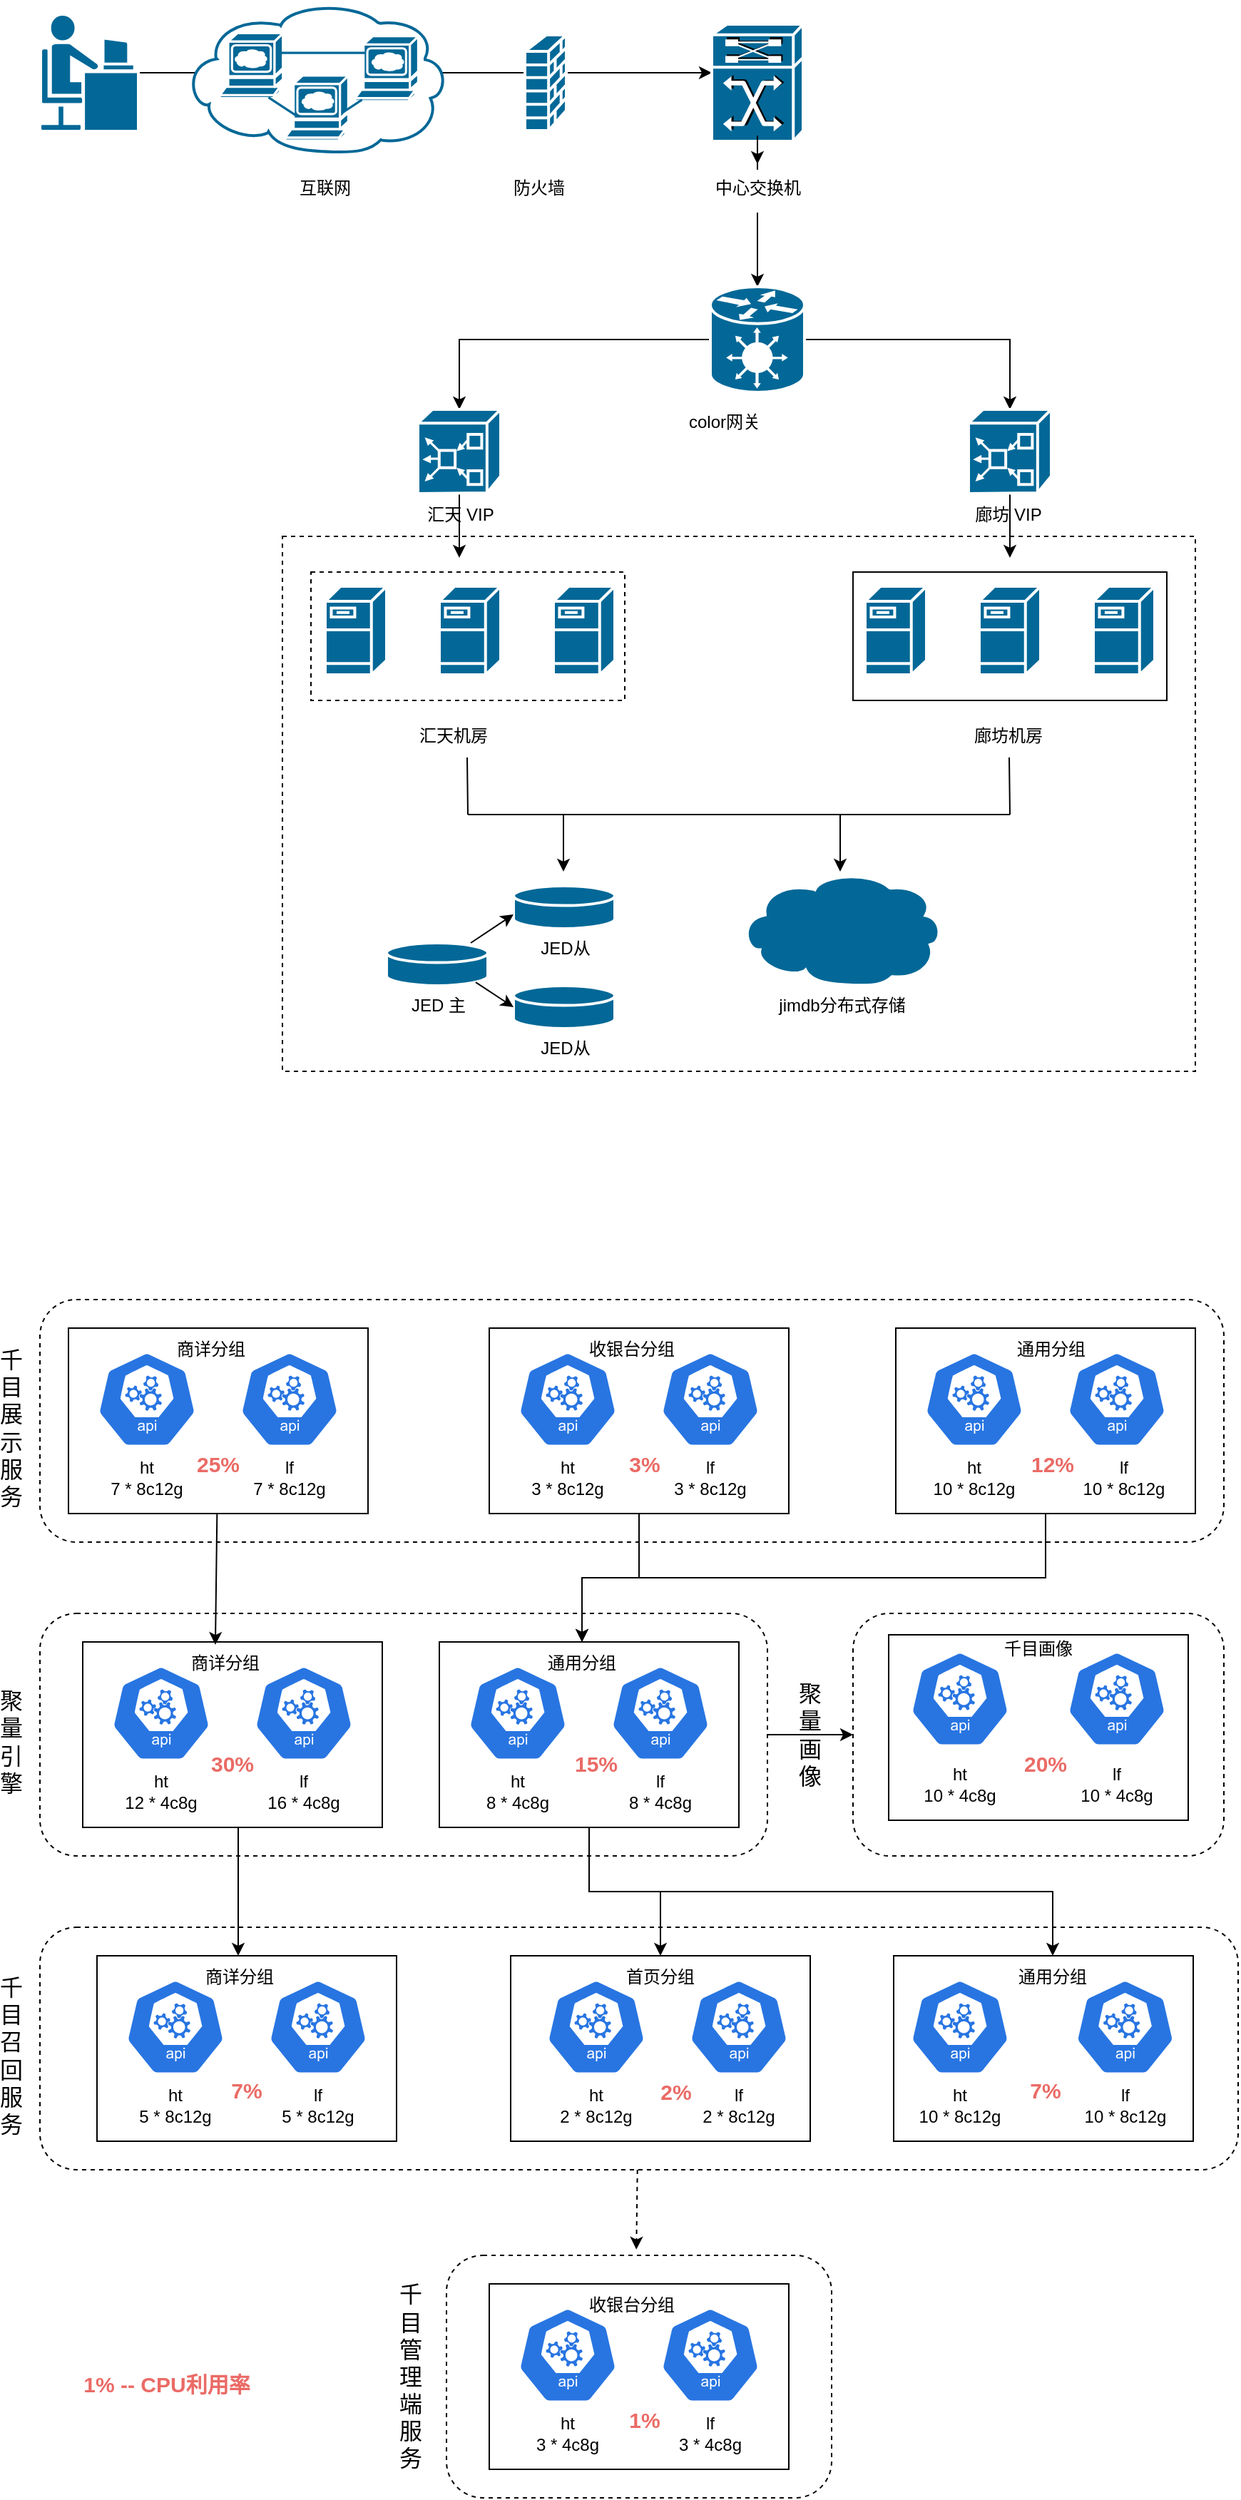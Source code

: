 <mxfile version="21.2.9" type="github">
  <diagram name="Page-1" id="c37626ed-c26b-45fb-9056-f9ebc6bb27b6">
    <mxGraphModel dx="1469" dy="1163" grid="0" gridSize="10" guides="1" tooltips="1" connect="1" arrows="1" fold="1" page="0" pageScale="1" pageWidth="1100" pageHeight="850" background="none" math="0" shadow="0">
      <root>
        <mxCell id="0" />
        <mxCell id="1" parent="0" />
        <mxCell id="MCgFcvEC0Mh5pphg1HhB-17" value="" style="rounded=1;whiteSpace=wrap;html=1;dashed=1;" vertex="1" parent="1">
          <mxGeometry x="130" y="950" width="830" height="170" as="geometry" />
        </mxCell>
        <mxCell id="lvLueSte9KzbTm47bmVn-60" style="edgeStyle=orthogonalEdgeStyle;rounded=0;orthogonalLoop=1;jettySize=auto;html=1;entryX=0;entryY=0.415;entryDx=0;entryDy=0;entryPerimeter=0;" parent="1" source="lvLueSte9KzbTm47bmVn-59" target="lvLueSte9KzbTm47bmVn-4" edge="1">
          <mxGeometry relative="1" as="geometry" />
        </mxCell>
        <mxCell id="lvLueSte9KzbTm47bmVn-35" value="" style="rounded=0;whiteSpace=wrap;html=1;dashed=1;" parent="1" vertex="1">
          <mxGeometry x="300" y="415" width="640" height="375" as="geometry" />
        </mxCell>
        <mxCell id="lvLueSte9KzbTm47bmVn-14" value="" style="rounded=0;whiteSpace=wrap;html=1;dashed=1;" parent="1" vertex="1">
          <mxGeometry x="320" y="440" width="220" height="90" as="geometry" />
        </mxCell>
        <mxCell id="lvLueSte9KzbTm47bmVn-3" value="" style="shape=mxgraph.cisco.security.firewall;sketch=0;html=1;pointerEvents=1;dashed=0;fillColor=#036897;strokeColor=#ffffff;strokeWidth=2;verticalLabelPosition=bottom;verticalAlign=top;align=center;outlineConnect=0;" parent="1" vertex="1">
          <mxGeometry x="470" y="63.5" width="29" height="67" as="geometry" />
        </mxCell>
        <mxCell id="lvLueSte9KzbTm47bmVn-6" style="edgeStyle=orthogonalEdgeStyle;rounded=0;orthogonalLoop=1;jettySize=auto;html=1;exitX=0.5;exitY=1;exitDx=0;exitDy=0;exitPerimeter=0;" parent="1" source="lvLueSte9KzbTm47bmVn-57" target="lvLueSte9KzbTm47bmVn-5" edge="1">
          <mxGeometry relative="1" as="geometry">
            <mxPoint x="779" y="141" as="sourcePoint" />
          </mxGeometry>
        </mxCell>
        <mxCell id="lvLueSte9KzbTm47bmVn-4" value="" style="shape=mxgraph.cisco.routers.atm_tag_switch_router;sketch=0;html=1;pointerEvents=1;dashed=0;fillColor=#036897;strokeColor=#ffffff;strokeWidth=2;verticalLabelPosition=bottom;verticalAlign=top;align=center;outlineConnect=0;" parent="1" vertex="1">
          <mxGeometry x="601" y="56" width="64" height="82" as="geometry" />
        </mxCell>
        <mxCell id="lvLueSte9KzbTm47bmVn-13" style="edgeStyle=orthogonalEdgeStyle;rounded=0;orthogonalLoop=1;jettySize=auto;html=1;entryX=0.5;entryY=0;entryDx=0;entryDy=0;entryPerimeter=0;" parent="1" source="lvLueSte9KzbTm47bmVn-5" target="lvLueSte9KzbTm47bmVn-12" edge="1">
          <mxGeometry relative="1" as="geometry" />
        </mxCell>
        <mxCell id="lvLueSte9KzbTm47bmVn-24" style="edgeStyle=orthogonalEdgeStyle;rounded=0;orthogonalLoop=1;jettySize=auto;html=1;exitX=1;exitY=0.5;exitDx=0;exitDy=0;exitPerimeter=0;" parent="1" source="lvLueSte9KzbTm47bmVn-5" target="lvLueSte9KzbTm47bmVn-23" edge="1">
          <mxGeometry relative="1" as="geometry" />
        </mxCell>
        <mxCell id="lvLueSte9KzbTm47bmVn-5" value="" style="shape=mxgraph.cisco.hubs_and_gateways.generic_gateway;sketch=0;html=1;pointerEvents=1;dashed=0;fillColor=#036897;strokeColor=#ffffff;strokeWidth=2;verticalLabelPosition=bottom;verticalAlign=top;align=center;outlineConnect=0;" parent="1" vertex="1">
          <mxGeometry x="600" y="240" width="66" height="74" as="geometry" />
        </mxCell>
        <mxCell id="lvLueSte9KzbTm47bmVn-7" value="" style="shape=mxgraph.cisco.servers.fileserver;sketch=0;html=1;pointerEvents=1;dashed=0;fillColor=#036897;strokeColor=#ffffff;strokeWidth=2;verticalLabelPosition=bottom;verticalAlign=top;align=center;outlineConnect=0;" parent="1" vertex="1">
          <mxGeometry x="410" y="450" width="43" height="62" as="geometry" />
        </mxCell>
        <mxCell id="lvLueSte9KzbTm47bmVn-8" value="" style="shape=mxgraph.cisco.servers.fileserver;sketch=0;html=1;pointerEvents=1;dashed=0;fillColor=#036897;strokeColor=#ffffff;strokeWidth=2;verticalLabelPosition=bottom;verticalAlign=top;align=center;outlineConnect=0;" parent="1" vertex="1">
          <mxGeometry x="490" y="450" width="43" height="62" as="geometry" />
        </mxCell>
        <mxCell id="lvLueSte9KzbTm47bmVn-26" style="edgeStyle=orthogonalEdgeStyle;rounded=0;orthogonalLoop=1;jettySize=auto;html=1;" parent="1" source="lvLueSte9KzbTm47bmVn-12" edge="1">
          <mxGeometry relative="1" as="geometry">
            <mxPoint x="424" y="430" as="targetPoint" />
          </mxGeometry>
        </mxCell>
        <mxCell id="lvLueSte9KzbTm47bmVn-12" value="" style="shape=mxgraph.cisco.hubs_and_gateways.mas_gateway;sketch=0;html=1;pointerEvents=1;dashed=0;fillColor=#036897;strokeColor=#ffffff;strokeWidth=2;verticalLabelPosition=bottom;verticalAlign=top;align=center;outlineConnect=0;" parent="1" vertex="1">
          <mxGeometry x="395" y="326" width="58" height="59" as="geometry" />
        </mxCell>
        <mxCell id="lvLueSte9KzbTm47bmVn-17" value="" style="shape=mxgraph.cisco.servers.fileserver;sketch=0;html=1;pointerEvents=1;dashed=0;fillColor=#036897;strokeColor=#ffffff;strokeWidth=2;verticalLabelPosition=bottom;verticalAlign=top;align=center;outlineConnect=0;" parent="1" vertex="1">
          <mxGeometry x="330" y="450" width="43" height="62" as="geometry" />
        </mxCell>
        <mxCell id="lvLueSte9KzbTm47bmVn-18" value="" style="rounded=0;whiteSpace=wrap;html=1;" parent="1" vertex="1">
          <mxGeometry x="700" y="440" width="220" height="90" as="geometry" />
        </mxCell>
        <mxCell id="lvLueSte9KzbTm47bmVn-19" value="" style="shape=mxgraph.cisco.servers.fileserver;sketch=0;html=1;pointerEvents=1;dashed=0;fillColor=#036897;strokeColor=#ffffff;strokeWidth=2;verticalLabelPosition=bottom;verticalAlign=top;align=center;outlineConnect=0;" parent="1" vertex="1">
          <mxGeometry x="788.5" y="450" width="43" height="62" as="geometry" />
        </mxCell>
        <mxCell id="lvLueSte9KzbTm47bmVn-20" value="" style="shape=mxgraph.cisco.servers.fileserver;sketch=0;html=1;pointerEvents=1;dashed=0;fillColor=#036897;strokeColor=#ffffff;strokeWidth=2;verticalLabelPosition=bottom;verticalAlign=top;align=center;outlineConnect=0;" parent="1" vertex="1">
          <mxGeometry x="868.5" y="450" width="43" height="62" as="geometry" />
        </mxCell>
        <mxCell id="lvLueSte9KzbTm47bmVn-21" value="" style="shape=mxgraph.cisco.servers.fileserver;sketch=0;html=1;pointerEvents=1;dashed=0;fillColor=#036897;strokeColor=#ffffff;strokeWidth=2;verticalLabelPosition=bottom;verticalAlign=top;align=center;outlineConnect=0;" parent="1" vertex="1">
          <mxGeometry x="708.5" y="450" width="43" height="62" as="geometry" />
        </mxCell>
        <mxCell id="lvLueSte9KzbTm47bmVn-27" style="edgeStyle=orthogonalEdgeStyle;rounded=0;orthogonalLoop=1;jettySize=auto;html=1;exitX=0.5;exitY=1;exitDx=0;exitDy=0;exitPerimeter=0;" parent="1" source="lvLueSte9KzbTm47bmVn-23" edge="1">
          <mxGeometry relative="1" as="geometry">
            <mxPoint x="810" y="430" as="targetPoint" />
          </mxGeometry>
        </mxCell>
        <mxCell id="lvLueSte9KzbTm47bmVn-23" value="" style="shape=mxgraph.cisco.hubs_and_gateways.mas_gateway;sketch=0;html=1;pointerEvents=1;dashed=0;fillColor=#036897;strokeColor=#ffffff;strokeWidth=2;verticalLabelPosition=bottom;verticalAlign=top;align=center;outlineConnect=0;" parent="1" vertex="1">
          <mxGeometry x="781" y="326" width="58" height="59" as="geometry" />
        </mxCell>
        <mxCell id="lvLueSte9KzbTm47bmVn-30" value="color网关" style="text;html=1;strokeColor=none;fillColor=none;align=center;verticalAlign=middle;whiteSpace=wrap;rounded=0;" parent="1" vertex="1">
          <mxGeometry x="580" y="320" width="60" height="30" as="geometry" />
        </mxCell>
        <mxCell id="lvLueSte9KzbTm47bmVn-31" value="汇天 VIP" style="text;html=1;strokeColor=none;fillColor=none;align=center;verticalAlign=middle;whiteSpace=wrap;rounded=0;" parent="1" vertex="1">
          <mxGeometry x="395" y="385" width="60" height="30" as="geometry" />
        </mxCell>
        <mxCell id="lvLueSte9KzbTm47bmVn-32" value="廊坊 VIP" style="text;html=1;strokeColor=none;fillColor=none;align=center;verticalAlign=middle;whiteSpace=wrap;rounded=0;" parent="1" vertex="1">
          <mxGeometry x="779" y="385" width="60" height="30" as="geometry" />
        </mxCell>
        <mxCell id="lvLueSte9KzbTm47bmVn-33" value="汇天机房" style="text;html=1;strokeColor=none;fillColor=none;align=center;verticalAlign=middle;whiteSpace=wrap;rounded=0;" parent="1" vertex="1">
          <mxGeometry x="390" y="540" width="60" height="30" as="geometry" />
        </mxCell>
        <mxCell id="lvLueSte9KzbTm47bmVn-34" value="廊坊机房" style="text;html=1;strokeColor=none;fillColor=none;align=center;verticalAlign=middle;whiteSpace=wrap;rounded=0;" parent="1" vertex="1">
          <mxGeometry x="779" y="540" width="60" height="30" as="geometry" />
        </mxCell>
        <mxCell id="lvLueSte9KzbTm47bmVn-36" value="jimdb分布式存储" style="shape=mxgraph.cisco.storage.cloud;sketch=0;html=1;pointerEvents=1;dashed=0;fillColor=#036897;strokeColor=#ffffff;strokeWidth=2;verticalLabelPosition=bottom;verticalAlign=top;align=center;outlineConnect=0;" parent="1" vertex="1">
          <mxGeometry x="620" y="650" width="143" height="80" as="geometry" />
        </mxCell>
        <mxCell id="lvLueSte9KzbTm47bmVn-37" value="JED 主" style="shape=mxgraph.cisco.storage.relational_database;sketch=0;html=1;pointerEvents=1;dashed=0;fillColor=#036897;strokeColor=#ffffff;strokeWidth=2;verticalLabelPosition=bottom;verticalAlign=top;align=center;outlineConnect=0;" parent="1" vertex="1">
          <mxGeometry x="373" y="700" width="71" height="30" as="geometry" />
        </mxCell>
        <mxCell id="lvLueSte9KzbTm47bmVn-38" value="JED从" style="shape=mxgraph.cisco.storage.relational_database;sketch=0;html=1;pointerEvents=1;dashed=0;fillColor=#036897;strokeColor=#ffffff;strokeWidth=2;verticalLabelPosition=bottom;verticalAlign=top;align=center;outlineConnect=0;" parent="1" vertex="1">
          <mxGeometry x="462" y="660" width="71" height="30" as="geometry" />
        </mxCell>
        <mxCell id="lvLueSte9KzbTm47bmVn-39" value="JED从" style="shape=mxgraph.cisco.storage.relational_database;sketch=0;html=1;pointerEvents=1;dashed=0;fillColor=#036897;strokeColor=#ffffff;strokeWidth=2;verticalLabelPosition=bottom;verticalAlign=top;align=center;outlineConnect=0;" parent="1" vertex="1">
          <mxGeometry x="462" y="730" width="71" height="30" as="geometry" />
        </mxCell>
        <mxCell id="lvLueSte9KzbTm47bmVn-42" value="" style="endArrow=classic;html=1;rounded=0;" parent="1" edge="1">
          <mxGeometry width="50" height="50" relative="1" as="geometry">
            <mxPoint x="432" y="700" as="sourcePoint" />
            <mxPoint x="462" y="680" as="targetPoint" />
          </mxGeometry>
        </mxCell>
        <mxCell id="lvLueSte9KzbTm47bmVn-43" value="" style="endArrow=classic;html=1;rounded=0;entryX=0;entryY=0.5;entryDx=0;entryDy=0;entryPerimeter=0;exitX=0.88;exitY=0.92;exitDx=0;exitDy=0;exitPerimeter=0;" parent="1" source="lvLueSte9KzbTm47bmVn-37" target="lvLueSte9KzbTm47bmVn-39" edge="1">
          <mxGeometry width="50" height="50" relative="1" as="geometry">
            <mxPoint x="442" y="710" as="sourcePoint" />
            <mxPoint x="472" y="690" as="targetPoint" />
          </mxGeometry>
        </mxCell>
        <mxCell id="lvLueSte9KzbTm47bmVn-46" value="" style="endArrow=none;html=1;rounded=0;" parent="1" edge="1">
          <mxGeometry width="50" height="50" relative="1" as="geometry">
            <mxPoint x="430" y="610" as="sourcePoint" />
            <mxPoint x="810" y="610" as="targetPoint" />
          </mxGeometry>
        </mxCell>
        <mxCell id="lvLueSte9KzbTm47bmVn-47" value="" style="endArrow=none;html=1;rounded=0;" parent="1" edge="1">
          <mxGeometry width="50" height="50" relative="1" as="geometry">
            <mxPoint x="430" y="610" as="sourcePoint" />
            <mxPoint x="429.5" y="570" as="targetPoint" />
          </mxGeometry>
        </mxCell>
        <mxCell id="lvLueSte9KzbTm47bmVn-48" value="" style="endArrow=none;html=1;rounded=0;" parent="1" edge="1">
          <mxGeometry width="50" height="50" relative="1" as="geometry">
            <mxPoint x="810" y="610" as="sourcePoint" />
            <mxPoint x="809.5" y="570" as="targetPoint" />
          </mxGeometry>
        </mxCell>
        <mxCell id="lvLueSte9KzbTm47bmVn-49" value="" style="endArrow=classic;html=1;rounded=0;" parent="1" edge="1">
          <mxGeometry width="50" height="50" relative="1" as="geometry">
            <mxPoint x="497" y="610" as="sourcePoint" />
            <mxPoint x="497" y="650" as="targetPoint" />
          </mxGeometry>
        </mxCell>
        <mxCell id="lvLueSte9KzbTm47bmVn-51" value="" style="endArrow=classic;html=1;rounded=0;" parent="1" edge="1">
          <mxGeometry width="50" height="50" relative="1" as="geometry">
            <mxPoint x="691" y="610" as="sourcePoint" />
            <mxPoint x="691" y="650" as="targetPoint" />
          </mxGeometry>
        </mxCell>
        <mxCell id="lvLueSte9KzbTm47bmVn-52" value="" style="shape=mxgraph.cisco.storage.web_cluster;sketch=0;html=1;pointerEvents=1;dashed=0;fillColor=#036897;strokeColor=#ffffff;strokeWidth=2;verticalLabelPosition=bottom;verticalAlign=top;align=center;outlineConnect=0;" parent="1" vertex="1">
          <mxGeometry x="230" y="40" width="186" height="106" as="geometry" />
        </mxCell>
        <mxCell id="lvLueSte9KzbTm47bmVn-55" value="互联网" style="text;html=1;strokeColor=none;fillColor=none;align=center;verticalAlign=middle;whiteSpace=wrap;rounded=0;" parent="1" vertex="1">
          <mxGeometry x="300" y="156" width="60" height="30" as="geometry" />
        </mxCell>
        <mxCell id="lvLueSte9KzbTm47bmVn-56" value="防火墙" style="text;html=1;strokeColor=none;fillColor=none;align=center;verticalAlign=middle;whiteSpace=wrap;rounded=0;" parent="1" vertex="1">
          <mxGeometry x="450" y="156" width="60" height="30" as="geometry" />
        </mxCell>
        <mxCell id="lvLueSte9KzbTm47bmVn-58" value="" style="edgeStyle=orthogonalEdgeStyle;rounded=0;orthogonalLoop=1;jettySize=auto;html=1;exitX=0.5;exitY=1;exitDx=0;exitDy=0;exitPerimeter=0;" parent="1" source="lvLueSte9KzbTm47bmVn-4" target="lvLueSte9KzbTm47bmVn-57" edge="1">
          <mxGeometry relative="1" as="geometry">
            <mxPoint x="633" y="138" as="sourcePoint" />
            <mxPoint x="633" y="240" as="targetPoint" />
          </mxGeometry>
        </mxCell>
        <mxCell id="lvLueSte9KzbTm47bmVn-57" value="中心交换机" style="text;html=1;strokeColor=none;fillColor=none;align=center;verticalAlign=middle;whiteSpace=wrap;rounded=0;" parent="1" vertex="1">
          <mxGeometry x="574.5" y="154" width="117" height="34" as="geometry" />
        </mxCell>
        <mxCell id="lvLueSte9KzbTm47bmVn-59" value="" style="shape=mxgraph.cisco.people.androgenous_person;sketch=0;html=1;pointerEvents=1;dashed=0;fillColor=#036897;strokeColor=#ffffff;strokeWidth=2;verticalLabelPosition=bottom;verticalAlign=top;align=center;outlineConnect=0;" parent="1" vertex="1">
          <mxGeometry x="130" y="49" width="69" height="82" as="geometry" />
        </mxCell>
        <mxCell id="a0uFh7iPqrULMJtmAxZd-1" value="" style="rounded=0;whiteSpace=wrap;html=1;" parent="1" vertex="1">
          <mxGeometry x="150" y="970" width="210" height="130" as="geometry" />
        </mxCell>
        <mxCell id="a0uFh7iPqrULMJtmAxZd-4" value="商详分组" style="text;html=1;strokeColor=none;fillColor=none;align=center;verticalAlign=middle;whiteSpace=wrap;rounded=0;" parent="1" vertex="1">
          <mxGeometry x="220" y="970" width="60" height="30" as="geometry" />
        </mxCell>
        <mxCell id="a0uFh7iPqrULMJtmAxZd-7" value="" style="sketch=0;html=1;dashed=0;whitespace=wrap;fillColor=#2875E2;strokeColor=#ffffff;points=[[0.005,0.63,0],[0.1,0.2,0],[0.9,0.2,0],[0.5,0,0],[0.995,0.63,0],[0.72,0.99,0],[0.5,1,0],[0.28,0.99,0]];verticalLabelPosition=bottom;align=center;verticalAlign=top;shape=mxgraph.kubernetes.icon;prIcon=api" parent="1" vertex="1">
          <mxGeometry x="170" y="980" width="70" height="80" as="geometry" />
        </mxCell>
        <mxCell id="a0uFh7iPqrULMJtmAxZd-11" value="" style="sketch=0;html=1;dashed=0;whitespace=wrap;fillColor=#2875E2;strokeColor=#ffffff;points=[[0.005,0.63,0],[0.1,0.2,0],[0.9,0.2,0],[0.5,0,0],[0.995,0.63,0],[0.72,0.99,0],[0.5,1,0],[0.28,0.99,0]];verticalLabelPosition=bottom;align=center;verticalAlign=top;shape=mxgraph.kubernetes.icon;prIcon=api" parent="1" vertex="1">
          <mxGeometry x="270" y="980" width="70" height="80" as="geometry" />
        </mxCell>
        <mxCell id="MCgFcvEC0Mh5pphg1HhB-2" value="ht&lt;br&gt;7 * 8c12g" style="text;html=1;strokeColor=none;fillColor=none;align=center;verticalAlign=middle;whiteSpace=wrap;rounded=0;" vertex="1" parent="1">
          <mxGeometry x="170" y="1060" width="70" height="30" as="geometry" />
        </mxCell>
        <mxCell id="MCgFcvEC0Mh5pphg1HhB-3" value="lf&lt;br&gt;7 * 8c12g" style="text;html=1;strokeColor=none;fillColor=none;align=center;verticalAlign=middle;whiteSpace=wrap;rounded=0;" vertex="1" parent="1">
          <mxGeometry x="270" y="1060" width="70" height="30" as="geometry" />
        </mxCell>
        <mxCell id="MCgFcvEC0Mh5pphg1HhB-4" value="" style="rounded=0;whiteSpace=wrap;html=1;" vertex="1" parent="1">
          <mxGeometry x="445" y="970" width="210" height="130" as="geometry" />
        </mxCell>
        <mxCell id="MCgFcvEC0Mh5pphg1HhB-6" value="" style="sketch=0;html=1;dashed=0;whitespace=wrap;fillColor=#2875E2;strokeColor=#ffffff;points=[[0.005,0.63,0],[0.1,0.2,0],[0.9,0.2,0],[0.5,0,0],[0.995,0.63,0],[0.72,0.99,0],[0.5,1,0],[0.28,0.99,0]];verticalLabelPosition=bottom;align=center;verticalAlign=top;shape=mxgraph.kubernetes.icon;prIcon=api" vertex="1" parent="1">
          <mxGeometry x="465" y="980" width="70" height="80" as="geometry" />
        </mxCell>
        <mxCell id="MCgFcvEC0Mh5pphg1HhB-7" value="" style="sketch=0;html=1;dashed=0;whitespace=wrap;fillColor=#2875E2;strokeColor=#ffffff;points=[[0.005,0.63,0],[0.1,0.2,0],[0.9,0.2,0],[0.5,0,0],[0.995,0.63,0],[0.72,0.99,0],[0.5,1,0],[0.28,0.99,0]];verticalLabelPosition=bottom;align=center;verticalAlign=top;shape=mxgraph.kubernetes.icon;prIcon=api" vertex="1" parent="1">
          <mxGeometry x="565" y="980" width="70" height="80" as="geometry" />
        </mxCell>
        <mxCell id="MCgFcvEC0Mh5pphg1HhB-8" value="ht&lt;br&gt;3 * 8c12g" style="text;html=1;strokeColor=none;fillColor=none;align=center;verticalAlign=middle;whiteSpace=wrap;rounded=0;" vertex="1" parent="1">
          <mxGeometry x="465" y="1060" width="70" height="30" as="geometry" />
        </mxCell>
        <mxCell id="MCgFcvEC0Mh5pphg1HhB-9" value="lf&lt;br&gt;3 * 8c12g" style="text;html=1;strokeColor=none;fillColor=none;align=center;verticalAlign=middle;whiteSpace=wrap;rounded=0;" vertex="1" parent="1">
          <mxGeometry x="565" y="1060" width="70" height="30" as="geometry" />
        </mxCell>
        <mxCell id="MCgFcvEC0Mh5pphg1HhB-10" value="" style="rounded=0;whiteSpace=wrap;html=1;" vertex="1" parent="1">
          <mxGeometry x="730" y="970" width="210" height="130" as="geometry" />
        </mxCell>
        <mxCell id="MCgFcvEC0Mh5pphg1HhB-11" value="通用分组" style="text;html=1;strokeColor=none;fillColor=none;align=center;verticalAlign=middle;whiteSpace=wrap;rounded=0;" vertex="1" parent="1">
          <mxGeometry x="808.5" y="970" width="60" height="30" as="geometry" />
        </mxCell>
        <mxCell id="MCgFcvEC0Mh5pphg1HhB-12" value="" style="sketch=0;html=1;dashed=0;whitespace=wrap;fillColor=#2875E2;strokeColor=#ffffff;points=[[0.005,0.63,0],[0.1,0.2,0],[0.9,0.2,0],[0.5,0,0],[0.995,0.63,0],[0.72,0.99,0],[0.5,1,0],[0.28,0.99,0]];verticalLabelPosition=bottom;align=center;verticalAlign=top;shape=mxgraph.kubernetes.icon;prIcon=api" vertex="1" parent="1">
          <mxGeometry x="750" y="980" width="70" height="80" as="geometry" />
        </mxCell>
        <mxCell id="MCgFcvEC0Mh5pphg1HhB-13" value="" style="sketch=0;html=1;dashed=0;whitespace=wrap;fillColor=#2875E2;strokeColor=#ffffff;points=[[0.005,0.63,0],[0.1,0.2,0],[0.9,0.2,0],[0.5,0,0],[0.995,0.63,0],[0.72,0.99,0],[0.5,1,0],[0.28,0.99,0]];verticalLabelPosition=bottom;align=center;verticalAlign=top;shape=mxgraph.kubernetes.icon;prIcon=api" vertex="1" parent="1">
          <mxGeometry x="850" y="980" width="70" height="80" as="geometry" />
        </mxCell>
        <mxCell id="MCgFcvEC0Mh5pphg1HhB-14" value="ht&lt;br&gt;10 * 8c12g" style="text;html=1;strokeColor=none;fillColor=none;align=center;verticalAlign=middle;whiteSpace=wrap;rounded=0;" vertex="1" parent="1">
          <mxGeometry x="750" y="1060" width="70" height="30" as="geometry" />
        </mxCell>
        <mxCell id="MCgFcvEC0Mh5pphg1HhB-15" value="lf&lt;br&gt;10 * 8c12g" style="text;html=1;strokeColor=none;fillColor=none;align=center;verticalAlign=middle;whiteSpace=wrap;rounded=0;" vertex="1" parent="1">
          <mxGeometry x="855" y="1060" width="70" height="30" as="geometry" />
        </mxCell>
        <mxCell id="MCgFcvEC0Mh5pphg1HhB-16" value="收银台分组" style="text;html=1;strokeColor=none;fillColor=none;align=center;verticalAlign=middle;whiteSpace=wrap;rounded=0;" vertex="1" parent="1">
          <mxGeometry x="510" y="970" width="70" height="30" as="geometry" />
        </mxCell>
        <mxCell id="MCgFcvEC0Mh5pphg1HhB-18" value="千目展示服务" style="text;html=1;strokeColor=none;fillColor=none;align=center;verticalAlign=middle;whiteSpace=wrap;rounded=0;fontSize=16;" vertex="1" parent="1">
          <mxGeometry x="110" y="980" height="120" as="geometry" />
        </mxCell>
        <mxCell id="MCgFcvEC0Mh5pphg1HhB-110" style="edgeStyle=orthogonalEdgeStyle;rounded=0;orthogonalLoop=1;jettySize=auto;html=1;entryX=0;entryY=0.5;entryDx=0;entryDy=0;" edge="1" parent="1" source="MCgFcvEC0Mh5pphg1HhB-19" target="MCgFcvEC0Mh5pphg1HhB-96">
          <mxGeometry relative="1" as="geometry" />
        </mxCell>
        <mxCell id="MCgFcvEC0Mh5pphg1HhB-19" value="" style="rounded=1;whiteSpace=wrap;html=1;dashed=1;" vertex="1" parent="1">
          <mxGeometry x="130" y="1170" width="510" height="170" as="geometry" />
        </mxCell>
        <mxCell id="MCgFcvEC0Mh5pphg1HhB-20" value="" style="rounded=0;whiteSpace=wrap;html=1;" vertex="1" parent="1">
          <mxGeometry x="160" y="1190" width="210" height="130" as="geometry" />
        </mxCell>
        <mxCell id="MCgFcvEC0Mh5pphg1HhB-21" value="商详分组" style="text;html=1;strokeColor=none;fillColor=none;align=center;verticalAlign=middle;whiteSpace=wrap;rounded=0;" vertex="1" parent="1">
          <mxGeometry x="230" y="1190" width="60" height="30" as="geometry" />
        </mxCell>
        <mxCell id="MCgFcvEC0Mh5pphg1HhB-22" value="" style="sketch=0;html=1;dashed=0;whitespace=wrap;fillColor=#2875E2;strokeColor=#ffffff;points=[[0.005,0.63,0],[0.1,0.2,0],[0.9,0.2,0],[0.5,0,0],[0.995,0.63,0],[0.72,0.99,0],[0.5,1,0],[0.28,0.99,0]];verticalLabelPosition=bottom;align=center;verticalAlign=top;shape=mxgraph.kubernetes.icon;prIcon=api" vertex="1" parent="1">
          <mxGeometry x="180" y="1200" width="70" height="80" as="geometry" />
        </mxCell>
        <mxCell id="MCgFcvEC0Mh5pphg1HhB-23" value="" style="sketch=0;html=1;dashed=0;whitespace=wrap;fillColor=#2875E2;strokeColor=#ffffff;points=[[0.005,0.63,0],[0.1,0.2,0],[0.9,0.2,0],[0.5,0,0],[0.995,0.63,0],[0.72,0.99,0],[0.5,1,0],[0.28,0.99,0]];verticalLabelPosition=bottom;align=center;verticalAlign=top;shape=mxgraph.kubernetes.icon;prIcon=api" vertex="1" parent="1">
          <mxGeometry x="280" y="1200" width="70" height="80" as="geometry" />
        </mxCell>
        <mxCell id="MCgFcvEC0Mh5pphg1HhB-24" value="ht&lt;br&gt;12 * 4c8g" style="text;html=1;strokeColor=none;fillColor=none;align=center;verticalAlign=middle;whiteSpace=wrap;rounded=0;" vertex="1" parent="1">
          <mxGeometry x="180" y="1280" width="70" height="30" as="geometry" />
        </mxCell>
        <mxCell id="MCgFcvEC0Mh5pphg1HhB-25" value="lf&lt;br&gt;16 * 4c8g" style="text;html=1;strokeColor=none;fillColor=none;align=center;verticalAlign=middle;whiteSpace=wrap;rounded=0;" vertex="1" parent="1">
          <mxGeometry x="280" y="1280" width="70" height="30" as="geometry" />
        </mxCell>
        <mxCell id="MCgFcvEC0Mh5pphg1HhB-31" value="" style="rounded=0;whiteSpace=wrap;html=1;" vertex="1" parent="1">
          <mxGeometry x="410" y="1190" width="210" height="130" as="geometry" />
        </mxCell>
        <mxCell id="MCgFcvEC0Mh5pphg1HhB-32" value="通用分组" style="text;html=1;strokeColor=none;fillColor=none;align=center;verticalAlign=middle;whiteSpace=wrap;rounded=0;" vertex="1" parent="1">
          <mxGeometry x="480" y="1190" width="60" height="30" as="geometry" />
        </mxCell>
        <mxCell id="MCgFcvEC0Mh5pphg1HhB-33" value="" style="sketch=0;html=1;dashed=0;whitespace=wrap;fillColor=#2875E2;strokeColor=#ffffff;points=[[0.005,0.63,0],[0.1,0.2,0],[0.9,0.2,0],[0.5,0,0],[0.995,0.63,0],[0.72,0.99,0],[0.5,1,0],[0.28,0.99,0]];verticalLabelPosition=bottom;align=center;verticalAlign=top;shape=mxgraph.kubernetes.icon;prIcon=api" vertex="1" parent="1">
          <mxGeometry x="430" y="1200" width="70" height="80" as="geometry" />
        </mxCell>
        <mxCell id="MCgFcvEC0Mh5pphg1HhB-34" value="" style="sketch=0;html=1;dashed=0;whitespace=wrap;fillColor=#2875E2;strokeColor=#ffffff;points=[[0.005,0.63,0],[0.1,0.2,0],[0.9,0.2,0],[0.5,0,0],[0.995,0.63,0],[0.72,0.99,0],[0.5,1,0],[0.28,0.99,0]];verticalLabelPosition=bottom;align=center;verticalAlign=top;shape=mxgraph.kubernetes.icon;prIcon=api" vertex="1" parent="1">
          <mxGeometry x="530" y="1200" width="70" height="80" as="geometry" />
        </mxCell>
        <mxCell id="MCgFcvEC0Mh5pphg1HhB-35" value="ht&lt;br&gt;8 * 4c8g" style="text;html=1;strokeColor=none;fillColor=none;align=center;verticalAlign=middle;whiteSpace=wrap;rounded=0;" vertex="1" parent="1">
          <mxGeometry x="430" y="1280" width="70" height="30" as="geometry" />
        </mxCell>
        <mxCell id="MCgFcvEC0Mh5pphg1HhB-36" value="lf&lt;br&gt;8 * 4c8g" style="text;html=1;strokeColor=none;fillColor=none;align=center;verticalAlign=middle;whiteSpace=wrap;rounded=0;" vertex="1" parent="1">
          <mxGeometry x="530" y="1280" width="70" height="30" as="geometry" />
        </mxCell>
        <mxCell id="MCgFcvEC0Mh5pphg1HhB-38" value="聚量引擎" style="text;html=1;strokeColor=none;fillColor=none;align=center;verticalAlign=middle;whiteSpace=wrap;rounded=0;fontSize=16;" vertex="1" parent="1">
          <mxGeometry x="110" y="1200" height="120" as="geometry" />
        </mxCell>
        <mxCell id="MCgFcvEC0Mh5pphg1HhB-111" style="rounded=0;orthogonalLoop=1;jettySize=auto;html=1;entryX=0.493;entryY=-0.024;entryDx=0;entryDy=0;entryPerimeter=0;dashed=1;" edge="1" parent="1" source="MCgFcvEC0Mh5pphg1HhB-39" target="MCgFcvEC0Mh5pphg1HhB-59">
          <mxGeometry relative="1" as="geometry" />
        </mxCell>
        <mxCell id="MCgFcvEC0Mh5pphg1HhB-39" value="" style="rounded=1;whiteSpace=wrap;html=1;dashed=1;" vertex="1" parent="1">
          <mxGeometry x="130" y="1390" width="840" height="170" as="geometry" />
        </mxCell>
        <mxCell id="MCgFcvEC0Mh5pphg1HhB-40" value="" style="rounded=0;whiteSpace=wrap;html=1;" vertex="1" parent="1">
          <mxGeometry x="170" y="1410" width="210" height="130" as="geometry" />
        </mxCell>
        <mxCell id="MCgFcvEC0Mh5pphg1HhB-41" value="商详分组" style="text;html=1;strokeColor=none;fillColor=none;align=center;verticalAlign=middle;whiteSpace=wrap;rounded=0;" vertex="1" parent="1">
          <mxGeometry x="240" y="1410" width="60" height="30" as="geometry" />
        </mxCell>
        <mxCell id="MCgFcvEC0Mh5pphg1HhB-42" value="" style="sketch=0;html=1;dashed=0;whitespace=wrap;fillColor=#2875E2;strokeColor=#ffffff;points=[[0.005,0.63,0],[0.1,0.2,0],[0.9,0.2,0],[0.5,0,0],[0.995,0.63,0],[0.72,0.99,0],[0.5,1,0],[0.28,0.99,0]];verticalLabelPosition=bottom;align=center;verticalAlign=top;shape=mxgraph.kubernetes.icon;prIcon=api" vertex="1" parent="1">
          <mxGeometry x="190" y="1420" width="70" height="80" as="geometry" />
        </mxCell>
        <mxCell id="MCgFcvEC0Mh5pphg1HhB-43" value="" style="sketch=0;html=1;dashed=0;whitespace=wrap;fillColor=#2875E2;strokeColor=#ffffff;points=[[0.005,0.63,0],[0.1,0.2,0],[0.9,0.2,0],[0.5,0,0],[0.995,0.63,0],[0.72,0.99,0],[0.5,1,0],[0.28,0.99,0]];verticalLabelPosition=bottom;align=center;verticalAlign=top;shape=mxgraph.kubernetes.icon;prIcon=api" vertex="1" parent="1">
          <mxGeometry x="290" y="1420" width="70" height="80" as="geometry" />
        </mxCell>
        <mxCell id="MCgFcvEC0Mh5pphg1HhB-44" value="ht&lt;br&gt;5 * 8c12g" style="text;html=1;strokeColor=none;fillColor=none;align=center;verticalAlign=middle;whiteSpace=wrap;rounded=0;" vertex="1" parent="1">
          <mxGeometry x="190" y="1500" width="70" height="30" as="geometry" />
        </mxCell>
        <mxCell id="MCgFcvEC0Mh5pphg1HhB-45" value="lf&lt;br&gt;5 * 8c12g" style="text;html=1;strokeColor=none;fillColor=none;align=center;verticalAlign=middle;whiteSpace=wrap;rounded=0;" vertex="1" parent="1">
          <mxGeometry x="290" y="1500" width="70" height="30" as="geometry" />
        </mxCell>
        <mxCell id="MCgFcvEC0Mh5pphg1HhB-46" value="" style="rounded=0;whiteSpace=wrap;html=1;" vertex="1" parent="1">
          <mxGeometry x="460" y="1410" width="210" height="130" as="geometry" />
        </mxCell>
        <mxCell id="MCgFcvEC0Mh5pphg1HhB-47" value="" style="sketch=0;html=1;dashed=0;whitespace=wrap;fillColor=#2875E2;strokeColor=#ffffff;points=[[0.005,0.63,0],[0.1,0.2,0],[0.9,0.2,0],[0.5,0,0],[0.995,0.63,0],[0.72,0.99,0],[0.5,1,0],[0.28,0.99,0]];verticalLabelPosition=bottom;align=center;verticalAlign=top;shape=mxgraph.kubernetes.icon;prIcon=api" vertex="1" parent="1">
          <mxGeometry x="485" y="1420" width="70" height="80" as="geometry" />
        </mxCell>
        <mxCell id="MCgFcvEC0Mh5pphg1HhB-48" value="" style="sketch=0;html=1;dashed=0;whitespace=wrap;fillColor=#2875E2;strokeColor=#ffffff;points=[[0.005,0.63,0],[0.1,0.2,0],[0.9,0.2,0],[0.5,0,0],[0.995,0.63,0],[0.72,0.99,0],[0.5,1,0],[0.28,0.99,0]];verticalLabelPosition=bottom;align=center;verticalAlign=top;shape=mxgraph.kubernetes.icon;prIcon=api" vertex="1" parent="1">
          <mxGeometry x="585" y="1420" width="70" height="80" as="geometry" />
        </mxCell>
        <mxCell id="MCgFcvEC0Mh5pphg1HhB-49" value="ht&lt;br&gt;2 * 8c12g" style="text;html=1;strokeColor=none;fillColor=none;align=center;verticalAlign=middle;whiteSpace=wrap;rounded=0;" vertex="1" parent="1">
          <mxGeometry x="485" y="1500" width="70" height="30" as="geometry" />
        </mxCell>
        <mxCell id="MCgFcvEC0Mh5pphg1HhB-50" value="lf&lt;br&gt;2 * 8c12g" style="text;html=1;strokeColor=none;fillColor=none;align=center;verticalAlign=middle;whiteSpace=wrap;rounded=0;" vertex="1" parent="1">
          <mxGeometry x="585" y="1500" width="70" height="30" as="geometry" />
        </mxCell>
        <mxCell id="MCgFcvEC0Mh5pphg1HhB-51" value="" style="rounded=0;whiteSpace=wrap;html=1;" vertex="1" parent="1">
          <mxGeometry x="728.5" y="1410" width="210" height="130" as="geometry" />
        </mxCell>
        <mxCell id="MCgFcvEC0Mh5pphg1HhB-52" value="通用分组" style="text;html=1;strokeColor=none;fillColor=none;align=center;verticalAlign=middle;whiteSpace=wrap;rounded=0;" vertex="1" parent="1">
          <mxGeometry x="810" y="1410" width="60" height="30" as="geometry" />
        </mxCell>
        <mxCell id="MCgFcvEC0Mh5pphg1HhB-53" value="" style="sketch=0;html=1;dashed=0;whitespace=wrap;fillColor=#2875E2;strokeColor=#ffffff;points=[[0.005,0.63,0],[0.1,0.2,0],[0.9,0.2,0],[0.5,0,0],[0.995,0.63,0],[0.72,0.99,0],[0.5,1,0],[0.28,0.99,0]];verticalLabelPosition=bottom;align=center;verticalAlign=top;shape=mxgraph.kubernetes.icon;prIcon=api" vertex="1" parent="1">
          <mxGeometry x="740" y="1420" width="70" height="80" as="geometry" />
        </mxCell>
        <mxCell id="MCgFcvEC0Mh5pphg1HhB-54" value="" style="sketch=0;html=1;dashed=0;whitespace=wrap;fillColor=#2875E2;strokeColor=#ffffff;points=[[0.005,0.63,0],[0.1,0.2,0],[0.9,0.2,0],[0.5,0,0],[0.995,0.63,0],[0.72,0.99,0],[0.5,1,0],[0.28,0.99,0]];verticalLabelPosition=bottom;align=center;verticalAlign=top;shape=mxgraph.kubernetes.icon;prIcon=api" vertex="1" parent="1">
          <mxGeometry x="855.75" y="1420" width="70" height="80" as="geometry" />
        </mxCell>
        <mxCell id="MCgFcvEC0Mh5pphg1HhB-55" value="ht&lt;br&gt;10 * 8c12g" style="text;html=1;strokeColor=none;fillColor=none;align=center;verticalAlign=middle;whiteSpace=wrap;rounded=0;" vertex="1" parent="1">
          <mxGeometry x="740" y="1500" width="70" height="30" as="geometry" />
        </mxCell>
        <mxCell id="MCgFcvEC0Mh5pphg1HhB-56" value="lf&lt;br&gt;10 * 8c12g" style="text;html=1;strokeColor=none;fillColor=none;align=center;verticalAlign=middle;whiteSpace=wrap;rounded=0;" vertex="1" parent="1">
          <mxGeometry x="855.75" y="1500" width="70" height="30" as="geometry" />
        </mxCell>
        <mxCell id="MCgFcvEC0Mh5pphg1HhB-57" value="首页分组" style="text;html=1;strokeColor=none;fillColor=none;align=center;verticalAlign=middle;whiteSpace=wrap;rounded=0;" vertex="1" parent="1">
          <mxGeometry x="530" y="1410" width="70" height="30" as="geometry" />
        </mxCell>
        <mxCell id="MCgFcvEC0Mh5pphg1HhB-58" value="千目召回服务" style="text;html=1;strokeColor=none;fillColor=none;align=center;verticalAlign=middle;whiteSpace=wrap;rounded=0;fontSize=16;" vertex="1" parent="1">
          <mxGeometry x="110" y="1420" height="120" as="geometry" />
        </mxCell>
        <mxCell id="MCgFcvEC0Mh5pphg1HhB-59" value="" style="rounded=1;whiteSpace=wrap;html=1;dashed=1;" vertex="1" parent="1">
          <mxGeometry x="415" y="1620" width="270" height="170" as="geometry" />
        </mxCell>
        <mxCell id="MCgFcvEC0Mh5pphg1HhB-66" value="" style="rounded=0;whiteSpace=wrap;html=1;" vertex="1" parent="1">
          <mxGeometry x="445" y="1640" width="210" height="130" as="geometry" />
        </mxCell>
        <mxCell id="MCgFcvEC0Mh5pphg1HhB-67" value="" style="sketch=0;html=1;dashed=0;whitespace=wrap;fillColor=#2875E2;strokeColor=#ffffff;points=[[0.005,0.63,0],[0.1,0.2,0],[0.9,0.2,0],[0.5,0,0],[0.995,0.63,0],[0.72,0.99,0],[0.5,1,0],[0.28,0.99,0]];verticalLabelPosition=bottom;align=center;verticalAlign=top;shape=mxgraph.kubernetes.icon;prIcon=api" vertex="1" parent="1">
          <mxGeometry x="465" y="1650" width="70" height="80" as="geometry" />
        </mxCell>
        <mxCell id="MCgFcvEC0Mh5pphg1HhB-68" value="" style="sketch=0;html=1;dashed=0;whitespace=wrap;fillColor=#2875E2;strokeColor=#ffffff;points=[[0.005,0.63,0],[0.1,0.2,0],[0.9,0.2,0],[0.5,0,0],[0.995,0.63,0],[0.72,0.99,0],[0.5,1,0],[0.28,0.99,0]];verticalLabelPosition=bottom;align=center;verticalAlign=top;shape=mxgraph.kubernetes.icon;prIcon=api" vertex="1" parent="1">
          <mxGeometry x="565" y="1650" width="70" height="80" as="geometry" />
        </mxCell>
        <mxCell id="MCgFcvEC0Mh5pphg1HhB-69" value="ht&lt;br&gt;3 * 4c8g" style="text;html=1;strokeColor=none;fillColor=none;align=center;verticalAlign=middle;whiteSpace=wrap;rounded=0;" vertex="1" parent="1">
          <mxGeometry x="465" y="1730" width="70" height="30" as="geometry" />
        </mxCell>
        <mxCell id="MCgFcvEC0Mh5pphg1HhB-70" value="lf&lt;br&gt;3 * 4c8g" style="text;html=1;strokeColor=none;fillColor=none;align=center;verticalAlign=middle;whiteSpace=wrap;rounded=0;" vertex="1" parent="1">
          <mxGeometry x="565" y="1725" width="70" height="40" as="geometry" />
        </mxCell>
        <mxCell id="MCgFcvEC0Mh5pphg1HhB-77" value="收银台分组" style="text;html=1;strokeColor=none;fillColor=none;align=center;verticalAlign=middle;whiteSpace=wrap;rounded=0;" vertex="1" parent="1">
          <mxGeometry x="510" y="1640" width="70" height="30" as="geometry" />
        </mxCell>
        <mxCell id="MCgFcvEC0Mh5pphg1HhB-78" value="千目管理端服务" style="text;html=1;strokeColor=none;fillColor=none;align=center;verticalAlign=middle;whiteSpace=wrap;rounded=0;fontSize=16;" vertex="1" parent="1">
          <mxGeometry x="390" y="1645" height="120" as="geometry" />
        </mxCell>
        <mxCell id="MCgFcvEC0Mh5pphg1HhB-93" style="rounded=0;orthogonalLoop=1;jettySize=auto;html=1;entryX=0.383;entryY=0.067;entryDx=0;entryDy=0;entryPerimeter=0;" edge="1" parent="1" source="a0uFh7iPqrULMJtmAxZd-1" target="MCgFcvEC0Mh5pphg1HhB-21">
          <mxGeometry relative="1" as="geometry" />
        </mxCell>
        <mxCell id="MCgFcvEC0Mh5pphg1HhB-95" style="edgeStyle=orthogonalEdgeStyle;rounded=0;orthogonalLoop=1;jettySize=auto;html=1;entryX=0.5;entryY=0;entryDx=0;entryDy=0;exitX=0.5;exitY=1;exitDx=0;exitDy=0;" edge="1" parent="1" source="MCgFcvEC0Mh5pphg1HhB-10" target="MCgFcvEC0Mh5pphg1HhB-32">
          <mxGeometry relative="1" as="geometry" />
        </mxCell>
        <mxCell id="MCgFcvEC0Mh5pphg1HhB-94" style="edgeStyle=orthogonalEdgeStyle;rounded=0;orthogonalLoop=1;jettySize=auto;html=1;entryX=0.5;entryY=0;entryDx=0;entryDy=0;" edge="1" parent="1" source="MCgFcvEC0Mh5pphg1HhB-4" target="MCgFcvEC0Mh5pphg1HhB-32">
          <mxGeometry relative="1" as="geometry" />
        </mxCell>
        <mxCell id="MCgFcvEC0Mh5pphg1HhB-96" value="" style="rounded=1;whiteSpace=wrap;html=1;dashed=1;" vertex="1" parent="1">
          <mxGeometry x="700" y="1170" width="260" height="170" as="geometry" />
        </mxCell>
        <mxCell id="MCgFcvEC0Mh5pphg1HhB-97" value="" style="rounded=0;whiteSpace=wrap;html=1;" vertex="1" parent="1">
          <mxGeometry x="725" y="1185" width="210" height="130" as="geometry" />
        </mxCell>
        <mxCell id="MCgFcvEC0Mh5pphg1HhB-98" value="千目画像" style="text;html=1;strokeColor=none;fillColor=none;align=center;verticalAlign=middle;whiteSpace=wrap;rounded=0;" vertex="1" parent="1">
          <mxGeometry x="800" y="1180" width="60" height="30" as="geometry" />
        </mxCell>
        <mxCell id="MCgFcvEC0Mh5pphg1HhB-99" value="" style="sketch=0;html=1;dashed=0;whitespace=wrap;fillColor=#2875E2;strokeColor=#ffffff;points=[[0.005,0.63,0],[0.1,0.2,0],[0.9,0.2,0],[0.5,0,0],[0.995,0.63,0],[0.72,0.99,0],[0.5,1,0],[0.28,0.99,0]];verticalLabelPosition=bottom;align=center;verticalAlign=top;shape=mxgraph.kubernetes.icon;prIcon=api" vertex="1" parent="1">
          <mxGeometry x="740" y="1190" width="70" height="80" as="geometry" />
        </mxCell>
        <mxCell id="MCgFcvEC0Mh5pphg1HhB-100" value="" style="sketch=0;html=1;dashed=0;whitespace=wrap;fillColor=#2875E2;strokeColor=#ffffff;points=[[0.005,0.63,0],[0.1,0.2,0],[0.9,0.2,0],[0.5,0,0],[0.995,0.63,0],[0.72,0.99,0],[0.5,1,0],[0.28,0.99,0]];verticalLabelPosition=bottom;align=center;verticalAlign=top;shape=mxgraph.kubernetes.icon;prIcon=api" vertex="1" parent="1">
          <mxGeometry x="850" y="1190" width="70" height="80" as="geometry" />
        </mxCell>
        <mxCell id="MCgFcvEC0Mh5pphg1HhB-101" value="ht&lt;br&gt;10 * 4c8g" style="text;html=1;strokeColor=none;fillColor=none;align=center;verticalAlign=middle;whiteSpace=wrap;rounded=0;" vertex="1" parent="1">
          <mxGeometry x="740" y="1275" width="70" height="30" as="geometry" />
        </mxCell>
        <mxCell id="MCgFcvEC0Mh5pphg1HhB-102" value="lf&lt;br&gt;10 * 4c8g" style="text;html=1;strokeColor=none;fillColor=none;align=center;verticalAlign=middle;whiteSpace=wrap;rounded=0;" vertex="1" parent="1">
          <mxGeometry x="850" y="1275" width="70" height="30" as="geometry" />
        </mxCell>
        <mxCell id="MCgFcvEC0Mh5pphg1HhB-109" value="聚量画像" style="text;html=1;strokeColor=none;fillColor=none;align=center;verticalAlign=middle;whiteSpace=wrap;rounded=0;fontSize=16;" vertex="1" parent="1">
          <mxGeometry x="670" y="1195" height="120" as="geometry" />
        </mxCell>
        <mxCell id="MCgFcvEC0Mh5pphg1HhB-112" value="" style="endArrow=classic;html=1;rounded=0;" edge="1" parent="1">
          <mxGeometry width="50" height="50" relative="1" as="geometry">
            <mxPoint x="269" y="1320" as="sourcePoint" />
            <mxPoint x="269" y="1410" as="targetPoint" />
          </mxGeometry>
        </mxCell>
        <mxCell id="MCgFcvEC0Mh5pphg1HhB-113" style="edgeStyle=orthogonalEdgeStyle;rounded=0;orthogonalLoop=1;jettySize=auto;html=1;exitX=0.5;exitY=1;exitDx=0;exitDy=0;entryX=0.5;entryY=0;entryDx=0;entryDy=0;" edge="1" parent="1" source="MCgFcvEC0Mh5pphg1HhB-31" target="MCgFcvEC0Mh5pphg1HhB-57">
          <mxGeometry relative="1" as="geometry" />
        </mxCell>
        <mxCell id="MCgFcvEC0Mh5pphg1HhB-114" style="edgeStyle=orthogonalEdgeStyle;rounded=0;orthogonalLoop=1;jettySize=auto;html=1;exitX=0.5;exitY=1;exitDx=0;exitDy=0;entryX=0.5;entryY=0;entryDx=0;entryDy=0;" edge="1" parent="1" source="MCgFcvEC0Mh5pphg1HhB-31" target="MCgFcvEC0Mh5pphg1HhB-52">
          <mxGeometry relative="1" as="geometry" />
        </mxCell>
        <mxCell id="MCgFcvEC0Mh5pphg1HhB-116" value="12%" style="text;html=1;strokeColor=none;fillColor=none;align=center;verticalAlign=middle;whiteSpace=wrap;rounded=0;fontColor=#EA6B66;fontSize=15;fontStyle=1" vertex="1" parent="1">
          <mxGeometry x="818.5" y="1050" width="41.5" height="30" as="geometry" />
        </mxCell>
        <mxCell id="MCgFcvEC0Mh5pphg1HhB-117" value="3%" style="text;html=1;strokeColor=none;fillColor=none;align=center;verticalAlign=middle;whiteSpace=wrap;rounded=0;fontColor=#EA6B66;fontSize=15;fontStyle=1" vertex="1" parent="1">
          <mxGeometry x="533" y="1050" width="41.5" height="30" as="geometry" />
        </mxCell>
        <mxCell id="MCgFcvEC0Mh5pphg1HhB-118" value="25%" style="text;html=1;strokeColor=none;fillColor=none;align=center;verticalAlign=middle;whiteSpace=wrap;rounded=0;fontColor=#EA6B66;fontSize=15;fontStyle=1" vertex="1" parent="1">
          <mxGeometry x="234.25" y="1050" width="41.5" height="30" as="geometry" />
        </mxCell>
        <mxCell id="MCgFcvEC0Mh5pphg1HhB-119" value="15%" style="text;html=1;strokeColor=none;fillColor=none;align=center;verticalAlign=middle;whiteSpace=wrap;rounded=0;fontColor=#EA6B66;fontSize=15;fontStyle=1" vertex="1" parent="1">
          <mxGeometry x="498.5" y="1260" width="41.5" height="30" as="geometry" />
        </mxCell>
        <mxCell id="MCgFcvEC0Mh5pphg1HhB-120" value="30%" style="text;html=1;strokeColor=none;fillColor=none;align=center;verticalAlign=middle;whiteSpace=wrap;rounded=0;fontColor=#EA6B66;fontSize=15;fontStyle=1" vertex="1" parent="1">
          <mxGeometry x="244.25" y="1260" width="41.5" height="30" as="geometry" />
        </mxCell>
        <mxCell id="MCgFcvEC0Mh5pphg1HhB-121" value="20%" style="text;html=1;strokeColor=none;fillColor=none;align=center;verticalAlign=middle;whiteSpace=wrap;rounded=0;fontColor=#EA6B66;fontSize=15;fontStyle=1" vertex="1" parent="1">
          <mxGeometry x="814.25" y="1260" width="41.5" height="30" as="geometry" />
        </mxCell>
        <mxCell id="MCgFcvEC0Mh5pphg1HhB-122" value="7%" style="text;html=1;strokeColor=none;fillColor=none;align=center;verticalAlign=middle;whiteSpace=wrap;rounded=0;fontColor=#EA6B66;fontSize=15;fontStyle=1" vertex="1" parent="1">
          <mxGeometry x="254.25" y="1489" width="41.5" height="30" as="geometry" />
        </mxCell>
        <mxCell id="MCgFcvEC0Mh5pphg1HhB-123" value="2%" style="text;html=1;strokeColor=none;fillColor=none;align=center;verticalAlign=middle;whiteSpace=wrap;rounded=0;fontColor=#EA6B66;fontSize=15;fontStyle=1" vertex="1" parent="1">
          <mxGeometry x="555" y="1490" width="41.5" height="30" as="geometry" />
        </mxCell>
        <mxCell id="MCgFcvEC0Mh5pphg1HhB-124" value="7%" style="text;html=1;strokeColor=none;fillColor=none;align=center;verticalAlign=middle;whiteSpace=wrap;rounded=0;fontColor=#EA6B66;fontSize=15;fontStyle=1" vertex="1" parent="1">
          <mxGeometry x="814.25" y="1489" width="41.5" height="30" as="geometry" />
        </mxCell>
        <mxCell id="MCgFcvEC0Mh5pphg1HhB-125" value="1%" style="text;html=1;strokeColor=none;fillColor=none;align=center;verticalAlign=middle;whiteSpace=wrap;rounded=0;fontColor=#EA6B66;fontSize=15;fontStyle=1" vertex="1" parent="1">
          <mxGeometry x="533" y="1720" width="41.5" height="30" as="geometry" />
        </mxCell>
        <mxCell id="MCgFcvEC0Mh5pphg1HhB-127" value="1% -- CPU利用率" style="text;html=1;strokeColor=none;fillColor=none;align=center;verticalAlign=middle;whiteSpace=wrap;rounded=0;fontColor=#EA6B66;fontSize=15;fontStyle=1" vertex="1" parent="1">
          <mxGeometry x="155" y="1700" width="128" height="20" as="geometry" />
        </mxCell>
      </root>
    </mxGraphModel>
  </diagram>
</mxfile>
